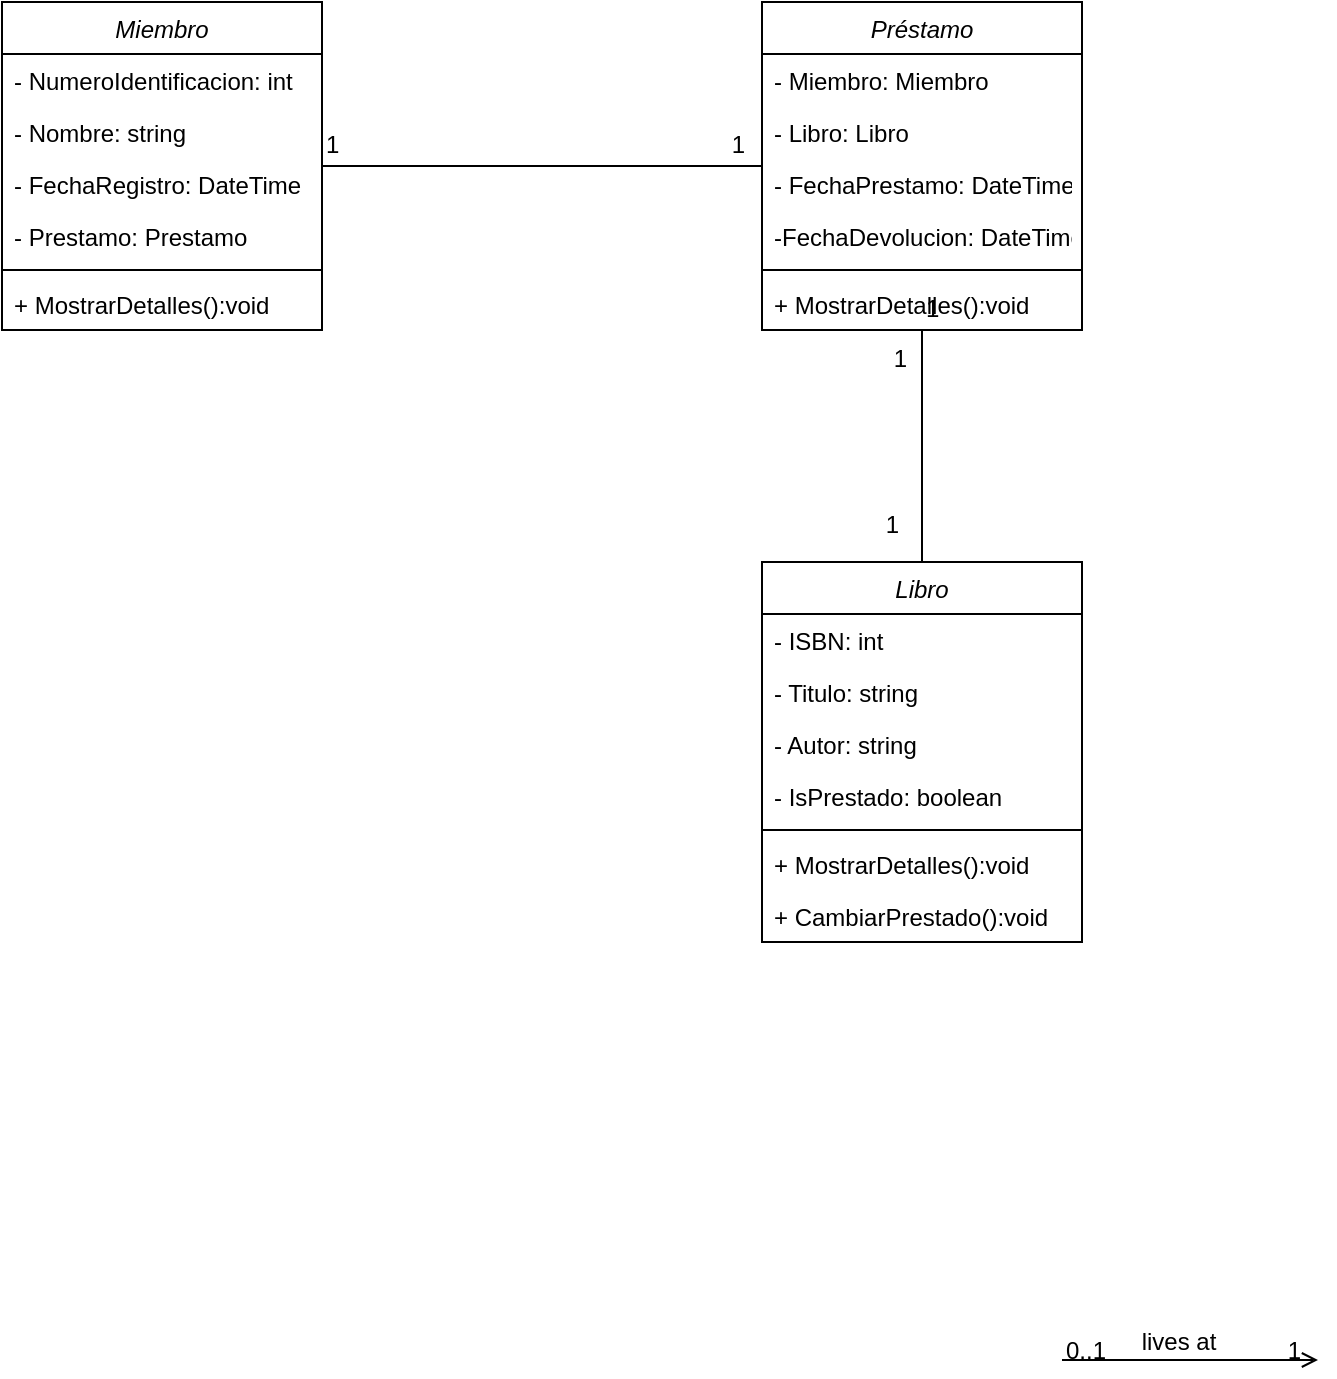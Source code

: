 <mxfile version="24.7.13">
  <diagram id="C5RBs43oDa-KdzZeNtuy" name="Page-1">
    <mxGraphModel dx="1560" dy="1559" grid="1" gridSize="10" guides="1" tooltips="1" connect="1" arrows="1" fold="1" page="1" pageScale="1" pageWidth="827" pageHeight="1169" math="0" shadow="0">
      <root>
        <mxCell id="WIyWlLk6GJQsqaUBKTNV-0" />
        <mxCell id="WIyWlLk6GJQsqaUBKTNV-1" parent="WIyWlLk6GJQsqaUBKTNV-0" />
        <mxCell id="zkfFHV4jXpPFQw0GAbJ--26" value="" style="endArrow=open;shadow=0;strokeWidth=1;rounded=0;curved=0;endFill=1;edgeStyle=elbowEdgeStyle;elbow=vertical;" parent="WIyWlLk6GJQsqaUBKTNV-1" edge="1">
          <mxGeometry x="0.5" y="41" relative="1" as="geometry">
            <mxPoint x="380" y="189" as="sourcePoint" />
            <mxPoint x="508" y="189" as="targetPoint" />
            <mxPoint x="-40" y="32" as="offset" />
          </mxGeometry>
        </mxCell>
        <mxCell id="zkfFHV4jXpPFQw0GAbJ--27" value="0..1" style="resizable=0;align=left;verticalAlign=bottom;labelBackgroundColor=none;fontSize=12;" parent="zkfFHV4jXpPFQw0GAbJ--26" connectable="0" vertex="1">
          <mxGeometry x="-1" relative="1" as="geometry">
            <mxPoint y="4" as="offset" />
          </mxGeometry>
        </mxCell>
        <mxCell id="zkfFHV4jXpPFQw0GAbJ--28" value="1" style="resizable=0;align=right;verticalAlign=bottom;labelBackgroundColor=none;fontSize=12;" parent="zkfFHV4jXpPFQw0GAbJ--26" connectable="0" vertex="1">
          <mxGeometry x="1" relative="1" as="geometry">
            <mxPoint x="-7" y="4" as="offset" />
          </mxGeometry>
        </mxCell>
        <mxCell id="zkfFHV4jXpPFQw0GAbJ--29" value="lives at" style="text;html=1;resizable=0;points=[];;align=center;verticalAlign=middle;labelBackgroundColor=none;rounded=0;shadow=0;strokeWidth=1;fontSize=12;" parent="zkfFHV4jXpPFQw0GAbJ--26" vertex="1" connectable="0">
          <mxGeometry x="0.5" y="49" relative="1" as="geometry">
            <mxPoint x="-38" y="40" as="offset" />
          </mxGeometry>
        </mxCell>
        <mxCell id="sXU53NjlnOWgpR5_O6Ww-6" value="Préstamo" style="swimlane;fontStyle=2;align=center;verticalAlign=top;childLayout=stackLayout;horizontal=1;startSize=26;horizontalStack=0;resizeParent=1;resizeLast=0;collapsible=1;marginBottom=0;rounded=0;shadow=0;strokeWidth=1;" vertex="1" parent="WIyWlLk6GJQsqaUBKTNV-1">
          <mxGeometry x="230" y="-490" width="160" height="164" as="geometry">
            <mxRectangle x="230" y="140" width="160" height="26" as="alternateBounds" />
          </mxGeometry>
        </mxCell>
        <mxCell id="sXU53NjlnOWgpR5_O6Ww-27" value="- Miembro: Miembro" style="text;align=left;verticalAlign=top;spacingLeft=4;spacingRight=4;overflow=hidden;rotatable=0;points=[[0,0.5],[1,0.5]];portConstraint=eastwest;rounded=0;shadow=0;html=0;" vertex="1" parent="sXU53NjlnOWgpR5_O6Ww-6">
          <mxGeometry y="26" width="160" height="26" as="geometry" />
        </mxCell>
        <mxCell id="sXU53NjlnOWgpR5_O6Ww-28" value="- Libro: Libro" style="text;align=left;verticalAlign=top;spacingLeft=4;spacingRight=4;overflow=hidden;rotatable=0;points=[[0,0.5],[1,0.5]];portConstraint=eastwest;rounded=0;shadow=0;html=0;" vertex="1" parent="sXU53NjlnOWgpR5_O6Ww-6">
          <mxGeometry y="52" width="160" height="26" as="geometry" />
        </mxCell>
        <mxCell id="sXU53NjlnOWgpR5_O6Ww-7" value="- FechaPrestamo: DateTime" style="text;align=left;verticalAlign=top;spacingLeft=4;spacingRight=4;overflow=hidden;rotatable=0;points=[[0,0.5],[1,0.5]];portConstraint=eastwest;rounded=0;shadow=0;html=0;" vertex="1" parent="sXU53NjlnOWgpR5_O6Ww-6">
          <mxGeometry y="78" width="160" height="26" as="geometry" />
        </mxCell>
        <mxCell id="sXU53NjlnOWgpR5_O6Ww-8" value="-FechaDevolucion: DateTime" style="text;align=left;verticalAlign=top;spacingLeft=4;spacingRight=4;overflow=hidden;rotatable=0;points=[[0,0.5],[1,0.5]];portConstraint=eastwest;rounded=0;shadow=0;html=0;" vertex="1" parent="sXU53NjlnOWgpR5_O6Ww-6">
          <mxGeometry y="104" width="160" height="26" as="geometry" />
        </mxCell>
        <mxCell id="sXU53NjlnOWgpR5_O6Ww-9" value="" style="line;html=1;strokeWidth=1;align=left;verticalAlign=middle;spacingTop=-1;spacingLeft=3;spacingRight=3;rotatable=0;labelPosition=right;points=[];portConstraint=eastwest;" vertex="1" parent="sXU53NjlnOWgpR5_O6Ww-6">
          <mxGeometry y="130" width="160" height="8" as="geometry" />
        </mxCell>
        <mxCell id="sXU53NjlnOWgpR5_O6Ww-10" value="+ MostrarDetalles():void" style="text;align=left;verticalAlign=top;spacingLeft=4;spacingRight=4;overflow=hidden;rotatable=0;points=[[0,0.5],[1,0.5]];portConstraint=eastwest;" vertex="1" parent="sXU53NjlnOWgpR5_O6Ww-6">
          <mxGeometry y="138" width="160" height="26" as="geometry" />
        </mxCell>
        <mxCell id="sXU53NjlnOWgpR5_O6Ww-11" value="Libro" style="swimlane;fontStyle=2;align=center;verticalAlign=top;childLayout=stackLayout;horizontal=1;startSize=26;horizontalStack=0;resizeParent=1;resizeLast=0;collapsible=1;marginBottom=0;rounded=0;shadow=0;strokeWidth=1;" vertex="1" parent="WIyWlLk6GJQsqaUBKTNV-1">
          <mxGeometry x="230" y="-210" width="160" height="190" as="geometry">
            <mxRectangle x="230" y="140" width="160" height="26" as="alternateBounds" />
          </mxGeometry>
        </mxCell>
        <mxCell id="sXU53NjlnOWgpR5_O6Ww-22" value="- ISBN: int" style="text;align=left;verticalAlign=top;spacingLeft=4;spacingRight=4;overflow=hidden;rotatable=0;points=[[0,0.5],[1,0.5]];portConstraint=eastwest;rounded=0;shadow=0;html=0;" vertex="1" parent="sXU53NjlnOWgpR5_O6Ww-11">
          <mxGeometry y="26" width="160" height="26" as="geometry" />
        </mxCell>
        <mxCell id="sXU53NjlnOWgpR5_O6Ww-12" value="- Titulo: string" style="text;align=left;verticalAlign=top;spacingLeft=4;spacingRight=4;overflow=hidden;rotatable=0;points=[[0,0.5],[1,0.5]];portConstraint=eastwest;rounded=0;shadow=0;html=0;" vertex="1" parent="sXU53NjlnOWgpR5_O6Ww-11">
          <mxGeometry y="52" width="160" height="26" as="geometry" />
        </mxCell>
        <mxCell id="sXU53NjlnOWgpR5_O6Ww-13" value="- Autor: string" style="text;align=left;verticalAlign=top;spacingLeft=4;spacingRight=4;overflow=hidden;rotatable=0;points=[[0,0.5],[1,0.5]];portConstraint=eastwest;rounded=0;shadow=0;html=0;" vertex="1" parent="sXU53NjlnOWgpR5_O6Ww-11">
          <mxGeometry y="78" width="160" height="26" as="geometry" />
        </mxCell>
        <mxCell id="sXU53NjlnOWgpR5_O6Ww-29" value="- IsPrestado: boolean" style="text;align=left;verticalAlign=top;spacingLeft=4;spacingRight=4;overflow=hidden;rotatable=0;points=[[0,0.5],[1,0.5]];portConstraint=eastwest;rounded=0;shadow=0;html=0;" vertex="1" parent="sXU53NjlnOWgpR5_O6Ww-11">
          <mxGeometry y="104" width="160" height="26" as="geometry" />
        </mxCell>
        <mxCell id="sXU53NjlnOWgpR5_O6Ww-14" value="" style="line;html=1;strokeWidth=1;align=left;verticalAlign=middle;spacingTop=-1;spacingLeft=3;spacingRight=3;rotatable=0;labelPosition=right;points=[];portConstraint=eastwest;" vertex="1" parent="sXU53NjlnOWgpR5_O6Ww-11">
          <mxGeometry y="130" width="160" height="8" as="geometry" />
        </mxCell>
        <mxCell id="sXU53NjlnOWgpR5_O6Ww-15" value="+ MostrarDetalles():void" style="text;align=left;verticalAlign=top;spacingLeft=4;spacingRight=4;overflow=hidden;rotatable=0;points=[[0,0.5],[1,0.5]];portConstraint=eastwest;" vertex="1" parent="sXU53NjlnOWgpR5_O6Ww-11">
          <mxGeometry y="138" width="160" height="26" as="geometry" />
        </mxCell>
        <mxCell id="sXU53NjlnOWgpR5_O6Ww-30" value="+ CambiarPrestado():void" style="text;align=left;verticalAlign=top;spacingLeft=4;spacingRight=4;overflow=hidden;rotatable=0;points=[[0,0.5],[1,0.5]];portConstraint=eastwest;" vertex="1" parent="sXU53NjlnOWgpR5_O6Ww-11">
          <mxGeometry y="164" width="160" height="26" as="geometry" />
        </mxCell>
        <mxCell id="sXU53NjlnOWgpR5_O6Ww-16" value="Miembro" style="swimlane;fontStyle=2;align=center;verticalAlign=top;childLayout=stackLayout;horizontal=1;startSize=26;horizontalStack=0;resizeParent=1;resizeLast=0;collapsible=1;marginBottom=0;rounded=0;shadow=0;strokeWidth=1;" vertex="1" parent="WIyWlLk6GJQsqaUBKTNV-1">
          <mxGeometry x="-150" y="-490" width="160" height="164" as="geometry">
            <mxRectangle x="230" y="140" width="160" height="26" as="alternateBounds" />
          </mxGeometry>
        </mxCell>
        <mxCell id="sXU53NjlnOWgpR5_O6Ww-18" value="- NumeroIdentificacion: int" style="text;align=left;verticalAlign=top;spacingLeft=4;spacingRight=4;overflow=hidden;rotatable=0;points=[[0,0.5],[1,0.5]];portConstraint=eastwest;rounded=0;shadow=0;html=0;" vertex="1" parent="sXU53NjlnOWgpR5_O6Ww-16">
          <mxGeometry y="26" width="160" height="26" as="geometry" />
        </mxCell>
        <mxCell id="sXU53NjlnOWgpR5_O6Ww-17" value="- Nombre: string" style="text;align=left;verticalAlign=top;spacingLeft=4;spacingRight=4;overflow=hidden;rotatable=0;points=[[0,0.5],[1,0.5]];portConstraint=eastwest;rounded=0;shadow=0;html=0;" vertex="1" parent="sXU53NjlnOWgpR5_O6Ww-16">
          <mxGeometry y="52" width="160" height="26" as="geometry" />
        </mxCell>
        <mxCell id="sXU53NjlnOWgpR5_O6Ww-21" value="- FechaRegistro: DateTime" style="text;align=left;verticalAlign=top;spacingLeft=4;spacingRight=4;overflow=hidden;rotatable=0;points=[[0,0.5],[1,0.5]];portConstraint=eastwest;rounded=0;shadow=0;html=0;" vertex="1" parent="sXU53NjlnOWgpR5_O6Ww-16">
          <mxGeometry y="78" width="160" height="26" as="geometry" />
        </mxCell>
        <mxCell id="sXU53NjlnOWgpR5_O6Ww-32" value="- Prestamo: Prestamo" style="text;align=left;verticalAlign=top;spacingLeft=4;spacingRight=4;overflow=hidden;rotatable=0;points=[[0,0.5],[1,0.5]];portConstraint=eastwest;rounded=0;shadow=0;html=0;" vertex="1" parent="sXU53NjlnOWgpR5_O6Ww-16">
          <mxGeometry y="104" width="160" height="26" as="geometry" />
        </mxCell>
        <mxCell id="sXU53NjlnOWgpR5_O6Ww-19" value="" style="line;html=1;strokeWidth=1;align=left;verticalAlign=middle;spacingTop=-1;spacingLeft=3;spacingRight=3;rotatable=0;labelPosition=right;points=[];portConstraint=eastwest;" vertex="1" parent="sXU53NjlnOWgpR5_O6Ww-16">
          <mxGeometry y="130" width="160" height="8" as="geometry" />
        </mxCell>
        <mxCell id="sXU53NjlnOWgpR5_O6Ww-31" value="+ MostrarDetalles():void" style="text;align=left;verticalAlign=top;spacingLeft=4;spacingRight=4;overflow=hidden;rotatable=0;points=[[0,0.5],[1,0.5]];portConstraint=eastwest;" vertex="1" parent="sXU53NjlnOWgpR5_O6Ww-16">
          <mxGeometry y="138" width="160" height="26" as="geometry" />
        </mxCell>
        <mxCell id="sXU53NjlnOWgpR5_O6Ww-23" value="" style="endArrow=none;shadow=0;strokeWidth=1;rounded=0;curved=0;endFill=0;edgeStyle=elbowEdgeStyle;elbow=vertical;" edge="1" parent="WIyWlLk6GJQsqaUBKTNV-1" source="sXU53NjlnOWgpR5_O6Ww-16" target="sXU53NjlnOWgpR5_O6Ww-6">
          <mxGeometry x="0.5" y="41" relative="1" as="geometry">
            <mxPoint x="40" y="-369.8" as="sourcePoint" />
            <mxPoint x="168" y="-369.8" as="targetPoint" />
            <mxPoint x="-40" y="32" as="offset" />
          </mxGeometry>
        </mxCell>
        <mxCell id="sXU53NjlnOWgpR5_O6Ww-24" value="1" style="resizable=0;align=left;verticalAlign=bottom;labelBackgroundColor=none;fontSize=12;" connectable="0" vertex="1" parent="sXU53NjlnOWgpR5_O6Ww-23">
          <mxGeometry x="-1" relative="1" as="geometry">
            <mxPoint y="-2" as="offset" />
          </mxGeometry>
        </mxCell>
        <mxCell id="sXU53NjlnOWgpR5_O6Ww-25" value="1" style="resizable=0;align=right;verticalAlign=bottom;labelBackgroundColor=none;fontSize=12;" connectable="0" vertex="1" parent="sXU53NjlnOWgpR5_O6Ww-23">
          <mxGeometry x="1" relative="1" as="geometry">
            <mxPoint x="-7" y="-2" as="offset" />
          </mxGeometry>
        </mxCell>
        <mxCell id="sXU53NjlnOWgpR5_O6Ww-33" value="" style="endArrow=none;shadow=0;strokeWidth=1;rounded=0;curved=0;endFill=0;edgeStyle=elbowEdgeStyle;elbow=vertical;entryX=0.5;entryY=0;entryDx=0;entryDy=0;" edge="1" parent="WIyWlLk6GJQsqaUBKTNV-1" source="sXU53NjlnOWgpR5_O6Ww-6" target="sXU53NjlnOWgpR5_O6Ww-11">
          <mxGeometry x="0.5" y="41" relative="1" as="geometry">
            <mxPoint x="220" y="-240" as="sourcePoint" />
            <mxPoint x="440" y="-240" as="targetPoint" />
            <mxPoint x="-40" y="32" as="offset" />
          </mxGeometry>
        </mxCell>
        <mxCell id="sXU53NjlnOWgpR5_O6Ww-34" value="1" style="resizable=0;align=left;verticalAlign=bottom;labelBackgroundColor=none;fontSize=12;" connectable="0" vertex="1" parent="sXU53NjlnOWgpR5_O6Ww-33">
          <mxGeometry x="-1" relative="1" as="geometry">
            <mxPoint y="-2" as="offset" />
          </mxGeometry>
        </mxCell>
        <mxCell id="sXU53NjlnOWgpR5_O6Ww-35" value="1" style="resizable=0;align=right;verticalAlign=bottom;labelBackgroundColor=none;fontSize=12;" connectable="0" vertex="1" parent="sXU53NjlnOWgpR5_O6Ww-33">
          <mxGeometry x="1" relative="1" as="geometry">
            <mxPoint x="-10" y="-10" as="offset" />
          </mxGeometry>
        </mxCell>
        <mxCell id="sXU53NjlnOWgpR5_O6Ww-38" value="1" style="resizable=0;align=right;verticalAlign=bottom;labelBackgroundColor=none;fontSize=12;" connectable="0" vertex="1" parent="WIyWlLk6GJQsqaUBKTNV-1">
          <mxGeometry x="310" y="-200" as="geometry">
            <mxPoint x="-6" y="-103" as="offset" />
          </mxGeometry>
        </mxCell>
      </root>
    </mxGraphModel>
  </diagram>
</mxfile>
